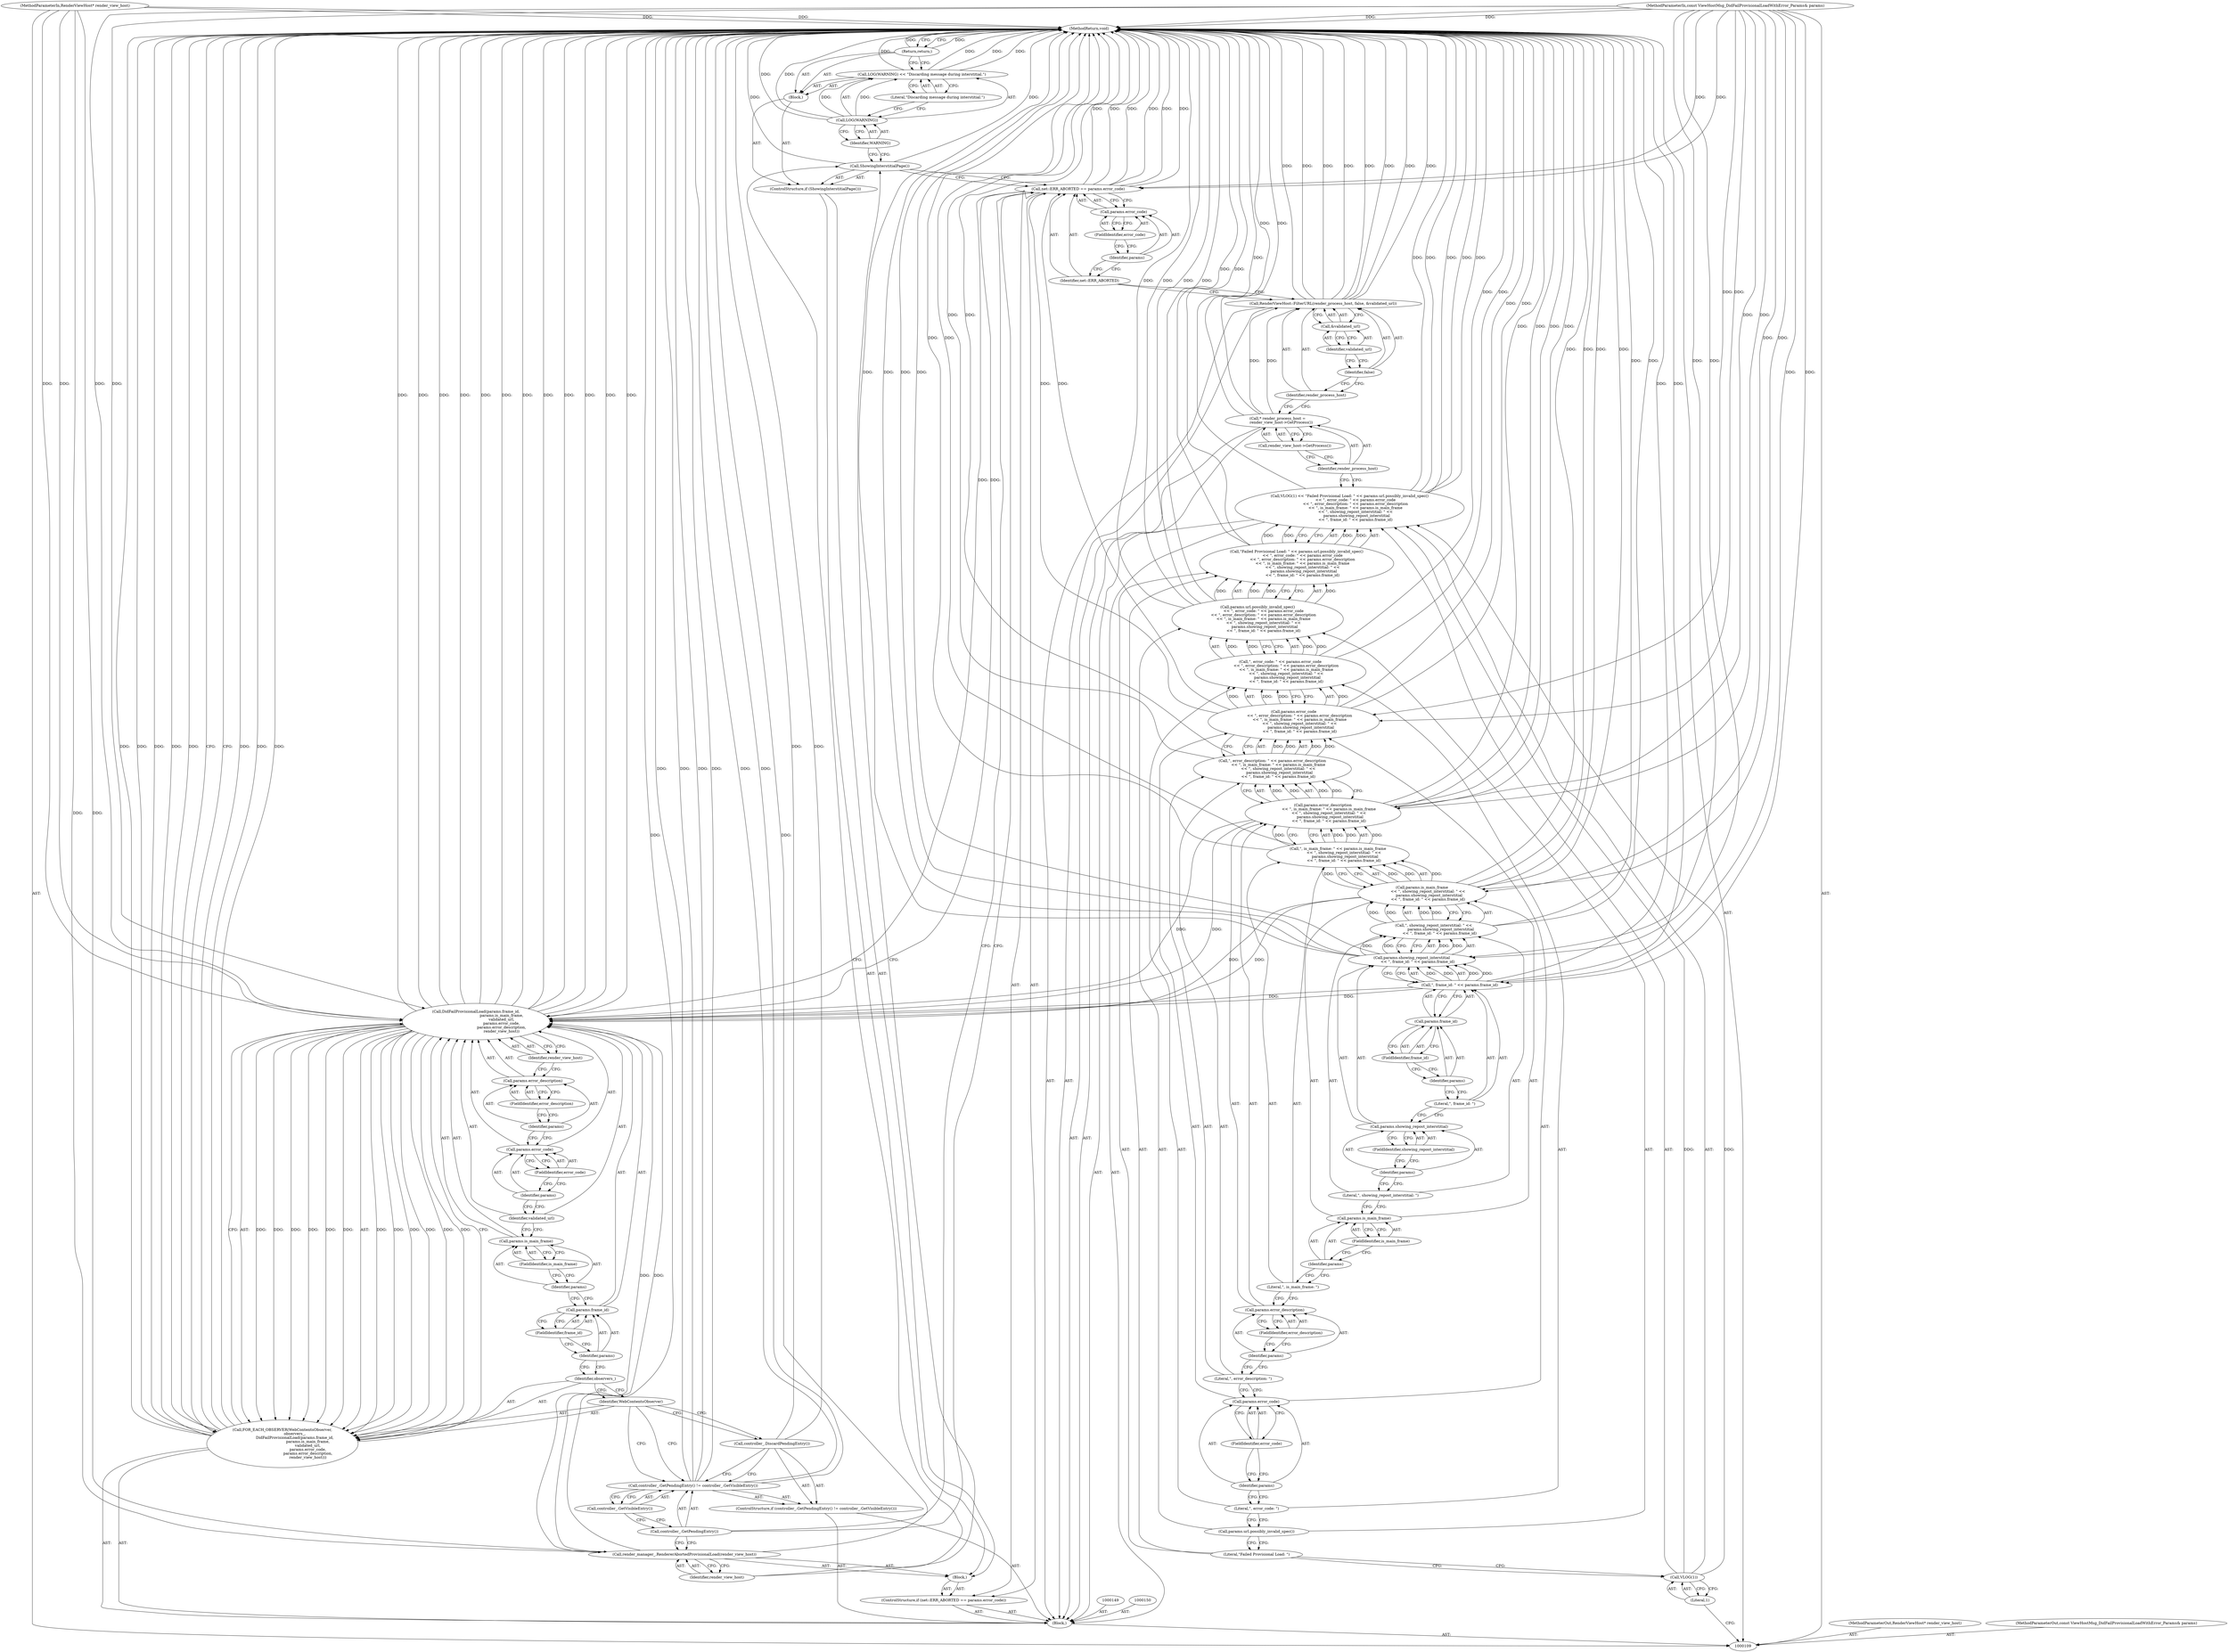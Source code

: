 digraph "0_Chrome_b12eb22a27110f49a2ad54b9e4ffd0ccb6cf9ce9_0" {
"1000199" [label="(MethodReturn,void)"];
"1000144" [label="(Call,\", frame_id: \" << params.frame_id)"];
"1000145" [label="(Literal,\", frame_id: \")"];
"1000146" [label="(Call,params.frame_id)"];
"1000147" [label="(Identifier,params)"];
"1000148" [label="(FieldIdentifier,frame_id)"];
"1000151" [label="(Call,* render_process_host =\n      render_view_host->GetProcess())"];
"1000152" [label="(Identifier,render_process_host)"];
"1000153" [label="(Call,render_view_host->GetProcess())"];
"1000154" [label="(Call,RenderViewHost::FilterURL(render_process_host, false, &validated_url))"];
"1000155" [label="(Identifier,render_process_host)"];
"1000156" [label="(Identifier,false)"];
"1000157" [label="(Call,&validated_url)"];
"1000158" [label="(Identifier,validated_url)"];
"1000159" [label="(ControlStructure,if (net::ERR_ABORTED == params.error_code))"];
"1000162" [label="(Call,params.error_code)"];
"1000163" [label="(Identifier,params)"];
"1000164" [label="(FieldIdentifier,error_code)"];
"1000165" [label="(Block,)"];
"1000160" [label="(Call,net::ERR_ABORTED == params.error_code)"];
"1000161" [label="(Identifier,net::ERR_ABORTED)"];
"1000168" [label="(Block,)"];
"1000166" [label="(ControlStructure,if (ShowingInterstitialPage()))"];
"1000167" [label="(Call,ShowingInterstitialPage())"];
"1000171" [label="(Identifier,WARNING)"];
"1000172" [label="(Literal,\"Discarding message during interstitial.\")"];
"1000169" [label="(Call,LOG(WARNING) << \"Discarding message during interstitial.\")"];
"1000170" [label="(Call,LOG(WARNING))"];
"1000173" [label="(Return,return;)"];
"1000110" [label="(MethodParameterIn,RenderViewHost* render_view_host)"];
"1000289" [label="(MethodParameterOut,RenderViewHost* render_view_host)"];
"1000174" [label="(Call,render_manager_.RendererAbortedProvisionalLoad(render_view_host))"];
"1000175" [label="(Identifier,render_view_host)"];
"1000111" [label="(MethodParameterIn,const ViewHostMsg_DidFailProvisionalLoadWithError_Params& params)"];
"1000290" [label="(MethodParameterOut,const ViewHostMsg_DidFailProvisionalLoadWithError_Params& params)"];
"1000112" [label="(Block,)"];
"1000176" [label="(ControlStructure,if (controller_.GetPendingEntry() != controller_.GetVisibleEntry()))"];
"1000179" [label="(Call,controller_.GetVisibleEntry())"];
"1000177" [label="(Call,controller_.GetPendingEntry() != controller_.GetVisibleEntry())"];
"1000178" [label="(Call,controller_.GetPendingEntry())"];
"1000180" [label="(Call,controller_.DiscardPendingEntry())"];
"1000182" [label="(Identifier,WebContentsObserver)"];
"1000181" [label="(Call,FOR_EACH_OBSERVER(WebContentsObserver,\n                     observers_,\n                     DidFailProvisionalLoad(params.frame_id,\n                                           params.is_main_frame,\n                                           validated_url,\n                                           params.error_code,\n                                           params.error_description,\n                                           render_view_host)))"];
"1000183" [label="(Identifier,observers_)"];
"1000184" [label="(Call,DidFailProvisionalLoad(params.frame_id,\n                                           params.is_main_frame,\n                                           validated_url,\n                                           params.error_code,\n                                           params.error_description,\n                                           render_view_host))"];
"1000185" [label="(Call,params.frame_id)"];
"1000186" [label="(Identifier,params)"];
"1000187" [label="(FieldIdentifier,frame_id)"];
"1000116" [label="(Call,\"Failed Provisional Load: \" << params.url.possibly_invalid_spec()\n          << \", error_code: \" << params.error_code\n          << \", error_description: \" << params.error_description\n          << \", is_main_frame: \" << params.is_main_frame\n          << \", showing_repost_interstitial: \" <<\n            params.showing_repost_interstitial\n          << \", frame_id: \" << params.frame_id)"];
"1000117" [label="(Literal,\"Failed Provisional Load: \")"];
"1000113" [label="(Call,VLOG(1) << \"Failed Provisional Load: \" << params.url.possibly_invalid_spec()\n          << \", error_code: \" << params.error_code\n          << \", error_description: \" << params.error_description\n          << \", is_main_frame: \" << params.is_main_frame\n          << \", showing_repost_interstitial: \" <<\n            params.showing_repost_interstitial\n          << \", frame_id: \" << params.frame_id)"];
"1000114" [label="(Call,VLOG(1))"];
"1000118" [label="(Call,params.url.possibly_invalid_spec()\n          << \", error_code: \" << params.error_code\n          << \", error_description: \" << params.error_description\n          << \", is_main_frame: \" << params.is_main_frame\n          << \", showing_repost_interstitial: \" <<\n            params.showing_repost_interstitial\n          << \", frame_id: \" << params.frame_id)"];
"1000119" [label="(Call,params.url.possibly_invalid_spec())"];
"1000115" [label="(Literal,1)"];
"1000188" [label="(Call,params.is_main_frame)"];
"1000189" [label="(Identifier,params)"];
"1000190" [label="(FieldIdentifier,is_main_frame)"];
"1000191" [label="(Identifier,validated_url)"];
"1000192" [label="(Call,params.error_code)"];
"1000193" [label="(Identifier,params)"];
"1000194" [label="(FieldIdentifier,error_code)"];
"1000195" [label="(Call,params.error_description)"];
"1000196" [label="(Identifier,params)"];
"1000197" [label="(FieldIdentifier,error_description)"];
"1000198" [label="(Identifier,render_view_host)"];
"1000120" [label="(Call,\", error_code: \" << params.error_code\n          << \", error_description: \" << params.error_description\n          << \", is_main_frame: \" << params.is_main_frame\n          << \", showing_repost_interstitial: \" <<\n            params.showing_repost_interstitial\n          << \", frame_id: \" << params.frame_id)"];
"1000121" [label="(Literal,\", error_code: \")"];
"1000122" [label="(Call,params.error_code\n          << \", error_description: \" << params.error_description\n          << \", is_main_frame: \" << params.is_main_frame\n          << \", showing_repost_interstitial: \" <<\n            params.showing_repost_interstitial\n          << \", frame_id: \" << params.frame_id)"];
"1000123" [label="(Call,params.error_code)"];
"1000124" [label="(Identifier,params)"];
"1000125" [label="(FieldIdentifier,error_code)"];
"1000126" [label="(Call,\", error_description: \" << params.error_description\n          << \", is_main_frame: \" << params.is_main_frame\n          << \", showing_repost_interstitial: \" <<\n            params.showing_repost_interstitial\n          << \", frame_id: \" << params.frame_id)"];
"1000127" [label="(Literal,\", error_description: \")"];
"1000128" [label="(Call,params.error_description\n          << \", is_main_frame: \" << params.is_main_frame\n          << \", showing_repost_interstitial: \" <<\n            params.showing_repost_interstitial\n          << \", frame_id: \" << params.frame_id)"];
"1000129" [label="(Call,params.error_description)"];
"1000130" [label="(Identifier,params)"];
"1000131" [label="(FieldIdentifier,error_description)"];
"1000132" [label="(Call,\", is_main_frame: \" << params.is_main_frame\n          << \", showing_repost_interstitial: \" <<\n            params.showing_repost_interstitial\n          << \", frame_id: \" << params.frame_id)"];
"1000133" [label="(Literal,\", is_main_frame: \")"];
"1000134" [label="(Call,params.is_main_frame\n          << \", showing_repost_interstitial: \" <<\n            params.showing_repost_interstitial\n          << \", frame_id: \" << params.frame_id)"];
"1000135" [label="(Call,params.is_main_frame)"];
"1000136" [label="(Identifier,params)"];
"1000137" [label="(FieldIdentifier,is_main_frame)"];
"1000138" [label="(Call,\", showing_repost_interstitial: \" <<\n            params.showing_repost_interstitial\n          << \", frame_id: \" << params.frame_id)"];
"1000139" [label="(Literal,\", showing_repost_interstitial: \")"];
"1000140" [label="(Call,params.showing_repost_interstitial\n          << \", frame_id: \" << params.frame_id)"];
"1000141" [label="(Call,params.showing_repost_interstitial)"];
"1000142" [label="(Identifier,params)"];
"1000143" [label="(FieldIdentifier,showing_repost_interstitial)"];
"1000199" -> "1000109"  [label="AST: "];
"1000199" -> "1000173"  [label="CFG: "];
"1000199" -> "1000181"  [label="CFG: "];
"1000173" -> "1000199"  [label="DDG: "];
"1000122" -> "1000199"  [label="DDG: "];
"1000184" -> "1000199"  [label="DDG: "];
"1000184" -> "1000199"  [label="DDG: "];
"1000184" -> "1000199"  [label="DDG: "];
"1000184" -> "1000199"  [label="DDG: "];
"1000184" -> "1000199"  [label="DDG: "];
"1000184" -> "1000199"  [label="DDG: "];
"1000169" -> "1000199"  [label="DDG: "];
"1000169" -> "1000199"  [label="DDG: "];
"1000154" -> "1000199"  [label="DDG: "];
"1000154" -> "1000199"  [label="DDG: "];
"1000154" -> "1000199"  [label="DDG: "];
"1000154" -> "1000199"  [label="DDG: "];
"1000177" -> "1000199"  [label="DDG: "];
"1000177" -> "1000199"  [label="DDG: "];
"1000177" -> "1000199"  [label="DDG: "];
"1000181" -> "1000199"  [label="DDG: "];
"1000181" -> "1000199"  [label="DDG: "];
"1000181" -> "1000199"  [label="DDG: "];
"1000181" -> "1000199"  [label="DDG: "];
"1000151" -> "1000199"  [label="DDG: "];
"1000116" -> "1000199"  [label="DDG: "];
"1000118" -> "1000199"  [label="DDG: "];
"1000118" -> "1000199"  [label="DDG: "];
"1000174" -> "1000199"  [label="DDG: "];
"1000113" -> "1000199"  [label="DDG: "];
"1000113" -> "1000199"  [label="DDG: "];
"1000113" -> "1000199"  [label="DDG: "];
"1000160" -> "1000199"  [label="DDG: "];
"1000160" -> "1000199"  [label="DDG: "];
"1000160" -> "1000199"  [label="DDG: "];
"1000128" -> "1000199"  [label="DDG: "];
"1000128" -> "1000199"  [label="DDG: "];
"1000140" -> "1000199"  [label="DDG: "];
"1000140" -> "1000199"  [label="DDG: "];
"1000138" -> "1000199"  [label="DDG: "];
"1000167" -> "1000199"  [label="DDG: "];
"1000132" -> "1000199"  [label="DDG: "];
"1000180" -> "1000199"  [label="DDG: "];
"1000134" -> "1000199"  [label="DDG: "];
"1000134" -> "1000199"  [label="DDG: "];
"1000110" -> "1000199"  [label="DDG: "];
"1000120" -> "1000199"  [label="DDG: "];
"1000170" -> "1000199"  [label="DDG: "];
"1000126" -> "1000199"  [label="DDG: "];
"1000144" -> "1000199"  [label="DDG: "];
"1000111" -> "1000199"  [label="DDG: "];
"1000144" -> "1000140"  [label="AST: "];
"1000144" -> "1000146"  [label="CFG: "];
"1000145" -> "1000144"  [label="AST: "];
"1000146" -> "1000144"  [label="AST: "];
"1000140" -> "1000144"  [label="CFG: "];
"1000144" -> "1000199"  [label="DDG: "];
"1000144" -> "1000140"  [label="DDG: "];
"1000144" -> "1000140"  [label="DDG: "];
"1000111" -> "1000144"  [label="DDG: "];
"1000144" -> "1000184"  [label="DDG: "];
"1000145" -> "1000144"  [label="AST: "];
"1000145" -> "1000141"  [label="CFG: "];
"1000147" -> "1000145"  [label="CFG: "];
"1000146" -> "1000144"  [label="AST: "];
"1000146" -> "1000148"  [label="CFG: "];
"1000147" -> "1000146"  [label="AST: "];
"1000148" -> "1000146"  [label="AST: "];
"1000144" -> "1000146"  [label="CFG: "];
"1000147" -> "1000146"  [label="AST: "];
"1000147" -> "1000145"  [label="CFG: "];
"1000148" -> "1000147"  [label="CFG: "];
"1000148" -> "1000146"  [label="AST: "];
"1000148" -> "1000147"  [label="CFG: "];
"1000146" -> "1000148"  [label="CFG: "];
"1000151" -> "1000112"  [label="AST: "];
"1000151" -> "1000153"  [label="CFG: "];
"1000152" -> "1000151"  [label="AST: "];
"1000153" -> "1000151"  [label="AST: "];
"1000155" -> "1000151"  [label="CFG: "];
"1000151" -> "1000199"  [label="DDG: "];
"1000151" -> "1000154"  [label="DDG: "];
"1000152" -> "1000151"  [label="AST: "];
"1000152" -> "1000113"  [label="CFG: "];
"1000153" -> "1000152"  [label="CFG: "];
"1000153" -> "1000151"  [label="AST: "];
"1000153" -> "1000152"  [label="CFG: "];
"1000151" -> "1000153"  [label="CFG: "];
"1000154" -> "1000112"  [label="AST: "];
"1000154" -> "1000157"  [label="CFG: "];
"1000155" -> "1000154"  [label="AST: "];
"1000156" -> "1000154"  [label="AST: "];
"1000157" -> "1000154"  [label="AST: "];
"1000161" -> "1000154"  [label="CFG: "];
"1000154" -> "1000199"  [label="DDG: "];
"1000154" -> "1000199"  [label="DDG: "];
"1000154" -> "1000199"  [label="DDG: "];
"1000154" -> "1000199"  [label="DDG: "];
"1000151" -> "1000154"  [label="DDG: "];
"1000155" -> "1000154"  [label="AST: "];
"1000155" -> "1000151"  [label="CFG: "];
"1000156" -> "1000155"  [label="CFG: "];
"1000156" -> "1000154"  [label="AST: "];
"1000156" -> "1000155"  [label="CFG: "];
"1000158" -> "1000156"  [label="CFG: "];
"1000157" -> "1000154"  [label="AST: "];
"1000157" -> "1000158"  [label="CFG: "];
"1000158" -> "1000157"  [label="AST: "];
"1000154" -> "1000157"  [label="CFG: "];
"1000158" -> "1000157"  [label="AST: "];
"1000158" -> "1000156"  [label="CFG: "];
"1000157" -> "1000158"  [label="CFG: "];
"1000159" -> "1000112"  [label="AST: "];
"1000160" -> "1000159"  [label="AST: "];
"1000165" -> "1000159"  [label="AST: "];
"1000162" -> "1000160"  [label="AST: "];
"1000162" -> "1000164"  [label="CFG: "];
"1000163" -> "1000162"  [label="AST: "];
"1000164" -> "1000162"  [label="AST: "];
"1000160" -> "1000162"  [label="CFG: "];
"1000163" -> "1000162"  [label="AST: "];
"1000163" -> "1000161"  [label="CFG: "];
"1000164" -> "1000163"  [label="CFG: "];
"1000164" -> "1000162"  [label="AST: "];
"1000164" -> "1000163"  [label="CFG: "];
"1000162" -> "1000164"  [label="CFG: "];
"1000165" -> "1000159"  [label="AST: "];
"1000166" -> "1000165"  [label="AST: "];
"1000174" -> "1000165"  [label="AST: "];
"1000160" -> "1000159"  [label="AST: "];
"1000160" -> "1000162"  [label="CFG: "];
"1000161" -> "1000160"  [label="AST: "];
"1000162" -> "1000160"  [label="AST: "];
"1000167" -> "1000160"  [label="CFG: "];
"1000178" -> "1000160"  [label="CFG: "];
"1000160" -> "1000199"  [label="DDG: "];
"1000160" -> "1000199"  [label="DDG: "];
"1000160" -> "1000199"  [label="DDG: "];
"1000122" -> "1000160"  [label="DDG: "];
"1000111" -> "1000160"  [label="DDG: "];
"1000160" -> "1000184"  [label="DDG: "];
"1000161" -> "1000160"  [label="AST: "];
"1000161" -> "1000154"  [label="CFG: "];
"1000163" -> "1000161"  [label="CFG: "];
"1000168" -> "1000166"  [label="AST: "];
"1000169" -> "1000168"  [label="AST: "];
"1000173" -> "1000168"  [label="AST: "];
"1000166" -> "1000165"  [label="AST: "];
"1000167" -> "1000166"  [label="AST: "];
"1000168" -> "1000166"  [label="AST: "];
"1000167" -> "1000166"  [label="AST: "];
"1000167" -> "1000160"  [label="CFG: "];
"1000171" -> "1000167"  [label="CFG: "];
"1000175" -> "1000167"  [label="CFG: "];
"1000167" -> "1000199"  [label="DDG: "];
"1000171" -> "1000170"  [label="AST: "];
"1000171" -> "1000167"  [label="CFG: "];
"1000170" -> "1000171"  [label="CFG: "];
"1000172" -> "1000169"  [label="AST: "];
"1000172" -> "1000170"  [label="CFG: "];
"1000169" -> "1000172"  [label="CFG: "];
"1000169" -> "1000168"  [label="AST: "];
"1000169" -> "1000172"  [label="CFG: "];
"1000170" -> "1000169"  [label="AST: "];
"1000172" -> "1000169"  [label="AST: "];
"1000173" -> "1000169"  [label="CFG: "];
"1000169" -> "1000199"  [label="DDG: "];
"1000169" -> "1000199"  [label="DDG: "];
"1000170" -> "1000169"  [label="DDG: "];
"1000170" -> "1000169"  [label="AST: "];
"1000170" -> "1000171"  [label="CFG: "];
"1000171" -> "1000170"  [label="AST: "];
"1000172" -> "1000170"  [label="CFG: "];
"1000170" -> "1000199"  [label="DDG: "];
"1000170" -> "1000169"  [label="DDG: "];
"1000173" -> "1000168"  [label="AST: "];
"1000173" -> "1000169"  [label="CFG: "];
"1000199" -> "1000173"  [label="CFG: "];
"1000173" -> "1000199"  [label="DDG: "];
"1000110" -> "1000109"  [label="AST: "];
"1000110" -> "1000199"  [label="DDG: "];
"1000110" -> "1000174"  [label="DDG: "];
"1000110" -> "1000184"  [label="DDG: "];
"1000289" -> "1000109"  [label="AST: "];
"1000174" -> "1000165"  [label="AST: "];
"1000174" -> "1000175"  [label="CFG: "];
"1000175" -> "1000174"  [label="AST: "];
"1000178" -> "1000174"  [label="CFG: "];
"1000174" -> "1000199"  [label="DDG: "];
"1000110" -> "1000174"  [label="DDG: "];
"1000174" -> "1000184"  [label="DDG: "];
"1000175" -> "1000174"  [label="AST: "];
"1000175" -> "1000167"  [label="CFG: "];
"1000174" -> "1000175"  [label="CFG: "];
"1000111" -> "1000109"  [label="AST: "];
"1000111" -> "1000199"  [label="DDG: "];
"1000111" -> "1000122"  [label="DDG: "];
"1000111" -> "1000128"  [label="DDG: "];
"1000111" -> "1000134"  [label="DDG: "];
"1000111" -> "1000140"  [label="DDG: "];
"1000111" -> "1000144"  [label="DDG: "];
"1000111" -> "1000160"  [label="DDG: "];
"1000111" -> "1000184"  [label="DDG: "];
"1000290" -> "1000109"  [label="AST: "];
"1000112" -> "1000109"  [label="AST: "];
"1000113" -> "1000112"  [label="AST: "];
"1000149" -> "1000112"  [label="AST: "];
"1000150" -> "1000112"  [label="AST: "];
"1000151" -> "1000112"  [label="AST: "];
"1000154" -> "1000112"  [label="AST: "];
"1000159" -> "1000112"  [label="AST: "];
"1000176" -> "1000112"  [label="AST: "];
"1000181" -> "1000112"  [label="AST: "];
"1000176" -> "1000112"  [label="AST: "];
"1000177" -> "1000176"  [label="AST: "];
"1000180" -> "1000176"  [label="AST: "];
"1000179" -> "1000177"  [label="AST: "];
"1000179" -> "1000178"  [label="CFG: "];
"1000177" -> "1000179"  [label="CFG: "];
"1000177" -> "1000176"  [label="AST: "];
"1000177" -> "1000179"  [label="CFG: "];
"1000178" -> "1000177"  [label="AST: "];
"1000179" -> "1000177"  [label="AST: "];
"1000180" -> "1000177"  [label="CFG: "];
"1000182" -> "1000177"  [label="CFG: "];
"1000177" -> "1000199"  [label="DDG: "];
"1000177" -> "1000199"  [label="DDG: "];
"1000177" -> "1000199"  [label="DDG: "];
"1000178" -> "1000177"  [label="AST: "];
"1000178" -> "1000174"  [label="CFG: "];
"1000178" -> "1000160"  [label="CFG: "];
"1000179" -> "1000178"  [label="CFG: "];
"1000180" -> "1000176"  [label="AST: "];
"1000180" -> "1000177"  [label="CFG: "];
"1000182" -> "1000180"  [label="CFG: "];
"1000180" -> "1000199"  [label="DDG: "];
"1000182" -> "1000181"  [label="AST: "];
"1000182" -> "1000180"  [label="CFG: "];
"1000182" -> "1000177"  [label="CFG: "];
"1000183" -> "1000182"  [label="CFG: "];
"1000181" -> "1000112"  [label="AST: "];
"1000181" -> "1000184"  [label="CFG: "];
"1000182" -> "1000181"  [label="AST: "];
"1000183" -> "1000181"  [label="AST: "];
"1000184" -> "1000181"  [label="AST: "];
"1000199" -> "1000181"  [label="CFG: "];
"1000181" -> "1000199"  [label="DDG: "];
"1000181" -> "1000199"  [label="DDG: "];
"1000181" -> "1000199"  [label="DDG: "];
"1000181" -> "1000199"  [label="DDG: "];
"1000184" -> "1000181"  [label="DDG: "];
"1000184" -> "1000181"  [label="DDG: "];
"1000184" -> "1000181"  [label="DDG: "];
"1000184" -> "1000181"  [label="DDG: "];
"1000184" -> "1000181"  [label="DDG: "];
"1000184" -> "1000181"  [label="DDG: "];
"1000183" -> "1000181"  [label="AST: "];
"1000183" -> "1000182"  [label="CFG: "];
"1000186" -> "1000183"  [label="CFG: "];
"1000184" -> "1000181"  [label="AST: "];
"1000184" -> "1000198"  [label="CFG: "];
"1000185" -> "1000184"  [label="AST: "];
"1000188" -> "1000184"  [label="AST: "];
"1000191" -> "1000184"  [label="AST: "];
"1000192" -> "1000184"  [label="AST: "];
"1000195" -> "1000184"  [label="AST: "];
"1000198" -> "1000184"  [label="AST: "];
"1000181" -> "1000184"  [label="CFG: "];
"1000184" -> "1000199"  [label="DDG: "];
"1000184" -> "1000199"  [label="DDG: "];
"1000184" -> "1000199"  [label="DDG: "];
"1000184" -> "1000199"  [label="DDG: "];
"1000184" -> "1000199"  [label="DDG: "];
"1000184" -> "1000199"  [label="DDG: "];
"1000184" -> "1000181"  [label="DDG: "];
"1000184" -> "1000181"  [label="DDG: "];
"1000184" -> "1000181"  [label="DDG: "];
"1000184" -> "1000181"  [label="DDG: "];
"1000184" -> "1000181"  [label="DDG: "];
"1000184" -> "1000181"  [label="DDG: "];
"1000144" -> "1000184"  [label="DDG: "];
"1000111" -> "1000184"  [label="DDG: "];
"1000134" -> "1000184"  [label="DDG: "];
"1000160" -> "1000184"  [label="DDG: "];
"1000128" -> "1000184"  [label="DDG: "];
"1000174" -> "1000184"  [label="DDG: "];
"1000110" -> "1000184"  [label="DDG: "];
"1000185" -> "1000184"  [label="AST: "];
"1000185" -> "1000187"  [label="CFG: "];
"1000186" -> "1000185"  [label="AST: "];
"1000187" -> "1000185"  [label="AST: "];
"1000189" -> "1000185"  [label="CFG: "];
"1000186" -> "1000185"  [label="AST: "];
"1000186" -> "1000183"  [label="CFG: "];
"1000187" -> "1000186"  [label="CFG: "];
"1000187" -> "1000185"  [label="AST: "];
"1000187" -> "1000186"  [label="CFG: "];
"1000185" -> "1000187"  [label="CFG: "];
"1000116" -> "1000113"  [label="AST: "];
"1000116" -> "1000118"  [label="CFG: "];
"1000117" -> "1000116"  [label="AST: "];
"1000118" -> "1000116"  [label="AST: "];
"1000113" -> "1000116"  [label="CFG: "];
"1000116" -> "1000199"  [label="DDG: "];
"1000116" -> "1000113"  [label="DDG: "];
"1000116" -> "1000113"  [label="DDG: "];
"1000118" -> "1000116"  [label="DDG: "];
"1000118" -> "1000116"  [label="DDG: "];
"1000117" -> "1000116"  [label="AST: "];
"1000117" -> "1000114"  [label="CFG: "];
"1000119" -> "1000117"  [label="CFG: "];
"1000113" -> "1000112"  [label="AST: "];
"1000113" -> "1000116"  [label="CFG: "];
"1000114" -> "1000113"  [label="AST: "];
"1000116" -> "1000113"  [label="AST: "];
"1000152" -> "1000113"  [label="CFG: "];
"1000113" -> "1000199"  [label="DDG: "];
"1000113" -> "1000199"  [label="DDG: "];
"1000113" -> "1000199"  [label="DDG: "];
"1000114" -> "1000113"  [label="DDG: "];
"1000116" -> "1000113"  [label="DDG: "];
"1000116" -> "1000113"  [label="DDG: "];
"1000114" -> "1000113"  [label="AST: "];
"1000114" -> "1000115"  [label="CFG: "];
"1000115" -> "1000114"  [label="AST: "];
"1000117" -> "1000114"  [label="CFG: "];
"1000114" -> "1000113"  [label="DDG: "];
"1000118" -> "1000116"  [label="AST: "];
"1000118" -> "1000120"  [label="CFG: "];
"1000119" -> "1000118"  [label="AST: "];
"1000120" -> "1000118"  [label="AST: "];
"1000116" -> "1000118"  [label="CFG: "];
"1000118" -> "1000199"  [label="DDG: "];
"1000118" -> "1000199"  [label="DDG: "];
"1000118" -> "1000116"  [label="DDG: "];
"1000118" -> "1000116"  [label="DDG: "];
"1000120" -> "1000118"  [label="DDG: "];
"1000120" -> "1000118"  [label="DDG: "];
"1000119" -> "1000118"  [label="AST: "];
"1000119" -> "1000117"  [label="CFG: "];
"1000121" -> "1000119"  [label="CFG: "];
"1000115" -> "1000114"  [label="AST: "];
"1000115" -> "1000109"  [label="CFG: "];
"1000114" -> "1000115"  [label="CFG: "];
"1000188" -> "1000184"  [label="AST: "];
"1000188" -> "1000190"  [label="CFG: "];
"1000189" -> "1000188"  [label="AST: "];
"1000190" -> "1000188"  [label="AST: "];
"1000191" -> "1000188"  [label="CFG: "];
"1000189" -> "1000188"  [label="AST: "];
"1000189" -> "1000185"  [label="CFG: "];
"1000190" -> "1000189"  [label="CFG: "];
"1000190" -> "1000188"  [label="AST: "];
"1000190" -> "1000189"  [label="CFG: "];
"1000188" -> "1000190"  [label="CFG: "];
"1000191" -> "1000184"  [label="AST: "];
"1000191" -> "1000188"  [label="CFG: "];
"1000193" -> "1000191"  [label="CFG: "];
"1000192" -> "1000184"  [label="AST: "];
"1000192" -> "1000194"  [label="CFG: "];
"1000193" -> "1000192"  [label="AST: "];
"1000194" -> "1000192"  [label="AST: "];
"1000196" -> "1000192"  [label="CFG: "];
"1000193" -> "1000192"  [label="AST: "];
"1000193" -> "1000191"  [label="CFG: "];
"1000194" -> "1000193"  [label="CFG: "];
"1000194" -> "1000192"  [label="AST: "];
"1000194" -> "1000193"  [label="CFG: "];
"1000192" -> "1000194"  [label="CFG: "];
"1000195" -> "1000184"  [label="AST: "];
"1000195" -> "1000197"  [label="CFG: "];
"1000196" -> "1000195"  [label="AST: "];
"1000197" -> "1000195"  [label="AST: "];
"1000198" -> "1000195"  [label="CFG: "];
"1000196" -> "1000195"  [label="AST: "];
"1000196" -> "1000192"  [label="CFG: "];
"1000197" -> "1000196"  [label="CFG: "];
"1000197" -> "1000195"  [label="AST: "];
"1000197" -> "1000196"  [label="CFG: "];
"1000195" -> "1000197"  [label="CFG: "];
"1000198" -> "1000184"  [label="AST: "];
"1000198" -> "1000195"  [label="CFG: "];
"1000184" -> "1000198"  [label="CFG: "];
"1000120" -> "1000118"  [label="AST: "];
"1000120" -> "1000122"  [label="CFG: "];
"1000121" -> "1000120"  [label="AST: "];
"1000122" -> "1000120"  [label="AST: "];
"1000118" -> "1000120"  [label="CFG: "];
"1000120" -> "1000199"  [label="DDG: "];
"1000120" -> "1000118"  [label="DDG: "];
"1000120" -> "1000118"  [label="DDG: "];
"1000122" -> "1000120"  [label="DDG: "];
"1000122" -> "1000120"  [label="DDG: "];
"1000121" -> "1000120"  [label="AST: "];
"1000121" -> "1000119"  [label="CFG: "];
"1000124" -> "1000121"  [label="CFG: "];
"1000122" -> "1000120"  [label="AST: "];
"1000122" -> "1000126"  [label="CFG: "];
"1000123" -> "1000122"  [label="AST: "];
"1000126" -> "1000122"  [label="AST: "];
"1000120" -> "1000122"  [label="CFG: "];
"1000122" -> "1000199"  [label="DDG: "];
"1000122" -> "1000120"  [label="DDG: "];
"1000122" -> "1000120"  [label="DDG: "];
"1000111" -> "1000122"  [label="DDG: "];
"1000126" -> "1000122"  [label="DDG: "];
"1000126" -> "1000122"  [label="DDG: "];
"1000122" -> "1000160"  [label="DDG: "];
"1000123" -> "1000122"  [label="AST: "];
"1000123" -> "1000125"  [label="CFG: "];
"1000124" -> "1000123"  [label="AST: "];
"1000125" -> "1000123"  [label="AST: "];
"1000127" -> "1000123"  [label="CFG: "];
"1000124" -> "1000123"  [label="AST: "];
"1000124" -> "1000121"  [label="CFG: "];
"1000125" -> "1000124"  [label="CFG: "];
"1000125" -> "1000123"  [label="AST: "];
"1000125" -> "1000124"  [label="CFG: "];
"1000123" -> "1000125"  [label="CFG: "];
"1000126" -> "1000122"  [label="AST: "];
"1000126" -> "1000128"  [label="CFG: "];
"1000127" -> "1000126"  [label="AST: "];
"1000128" -> "1000126"  [label="AST: "];
"1000122" -> "1000126"  [label="CFG: "];
"1000126" -> "1000199"  [label="DDG: "];
"1000126" -> "1000122"  [label="DDG: "];
"1000126" -> "1000122"  [label="DDG: "];
"1000128" -> "1000126"  [label="DDG: "];
"1000128" -> "1000126"  [label="DDG: "];
"1000127" -> "1000126"  [label="AST: "];
"1000127" -> "1000123"  [label="CFG: "];
"1000130" -> "1000127"  [label="CFG: "];
"1000128" -> "1000126"  [label="AST: "];
"1000128" -> "1000132"  [label="CFG: "];
"1000129" -> "1000128"  [label="AST: "];
"1000132" -> "1000128"  [label="AST: "];
"1000126" -> "1000128"  [label="CFG: "];
"1000128" -> "1000199"  [label="DDG: "];
"1000128" -> "1000199"  [label="DDG: "];
"1000128" -> "1000126"  [label="DDG: "];
"1000128" -> "1000126"  [label="DDG: "];
"1000111" -> "1000128"  [label="DDG: "];
"1000132" -> "1000128"  [label="DDG: "];
"1000132" -> "1000128"  [label="DDG: "];
"1000128" -> "1000184"  [label="DDG: "];
"1000129" -> "1000128"  [label="AST: "];
"1000129" -> "1000131"  [label="CFG: "];
"1000130" -> "1000129"  [label="AST: "];
"1000131" -> "1000129"  [label="AST: "];
"1000133" -> "1000129"  [label="CFG: "];
"1000130" -> "1000129"  [label="AST: "];
"1000130" -> "1000127"  [label="CFG: "];
"1000131" -> "1000130"  [label="CFG: "];
"1000131" -> "1000129"  [label="AST: "];
"1000131" -> "1000130"  [label="CFG: "];
"1000129" -> "1000131"  [label="CFG: "];
"1000132" -> "1000128"  [label="AST: "];
"1000132" -> "1000134"  [label="CFG: "];
"1000133" -> "1000132"  [label="AST: "];
"1000134" -> "1000132"  [label="AST: "];
"1000128" -> "1000132"  [label="CFG: "];
"1000132" -> "1000199"  [label="DDG: "];
"1000132" -> "1000128"  [label="DDG: "];
"1000132" -> "1000128"  [label="DDG: "];
"1000134" -> "1000132"  [label="DDG: "];
"1000134" -> "1000132"  [label="DDG: "];
"1000133" -> "1000132"  [label="AST: "];
"1000133" -> "1000129"  [label="CFG: "];
"1000136" -> "1000133"  [label="CFG: "];
"1000134" -> "1000132"  [label="AST: "];
"1000134" -> "1000138"  [label="CFG: "];
"1000135" -> "1000134"  [label="AST: "];
"1000138" -> "1000134"  [label="AST: "];
"1000132" -> "1000134"  [label="CFG: "];
"1000134" -> "1000199"  [label="DDG: "];
"1000134" -> "1000199"  [label="DDG: "];
"1000134" -> "1000132"  [label="DDG: "];
"1000134" -> "1000132"  [label="DDG: "];
"1000111" -> "1000134"  [label="DDG: "];
"1000138" -> "1000134"  [label="DDG: "];
"1000138" -> "1000134"  [label="DDG: "];
"1000134" -> "1000184"  [label="DDG: "];
"1000135" -> "1000134"  [label="AST: "];
"1000135" -> "1000137"  [label="CFG: "];
"1000136" -> "1000135"  [label="AST: "];
"1000137" -> "1000135"  [label="AST: "];
"1000139" -> "1000135"  [label="CFG: "];
"1000136" -> "1000135"  [label="AST: "];
"1000136" -> "1000133"  [label="CFG: "];
"1000137" -> "1000136"  [label="CFG: "];
"1000137" -> "1000135"  [label="AST: "];
"1000137" -> "1000136"  [label="CFG: "];
"1000135" -> "1000137"  [label="CFG: "];
"1000138" -> "1000134"  [label="AST: "];
"1000138" -> "1000140"  [label="CFG: "];
"1000139" -> "1000138"  [label="AST: "];
"1000140" -> "1000138"  [label="AST: "];
"1000134" -> "1000138"  [label="CFG: "];
"1000138" -> "1000199"  [label="DDG: "];
"1000138" -> "1000134"  [label="DDG: "];
"1000138" -> "1000134"  [label="DDG: "];
"1000140" -> "1000138"  [label="DDG: "];
"1000140" -> "1000138"  [label="DDG: "];
"1000139" -> "1000138"  [label="AST: "];
"1000139" -> "1000135"  [label="CFG: "];
"1000142" -> "1000139"  [label="CFG: "];
"1000140" -> "1000138"  [label="AST: "];
"1000140" -> "1000144"  [label="CFG: "];
"1000141" -> "1000140"  [label="AST: "];
"1000144" -> "1000140"  [label="AST: "];
"1000138" -> "1000140"  [label="CFG: "];
"1000140" -> "1000199"  [label="DDG: "];
"1000140" -> "1000199"  [label="DDG: "];
"1000140" -> "1000138"  [label="DDG: "];
"1000140" -> "1000138"  [label="DDG: "];
"1000111" -> "1000140"  [label="DDG: "];
"1000144" -> "1000140"  [label="DDG: "];
"1000144" -> "1000140"  [label="DDG: "];
"1000141" -> "1000140"  [label="AST: "];
"1000141" -> "1000143"  [label="CFG: "];
"1000142" -> "1000141"  [label="AST: "];
"1000143" -> "1000141"  [label="AST: "];
"1000145" -> "1000141"  [label="CFG: "];
"1000142" -> "1000141"  [label="AST: "];
"1000142" -> "1000139"  [label="CFG: "];
"1000143" -> "1000142"  [label="CFG: "];
"1000143" -> "1000141"  [label="AST: "];
"1000143" -> "1000142"  [label="CFG: "];
"1000141" -> "1000143"  [label="CFG: "];
}
